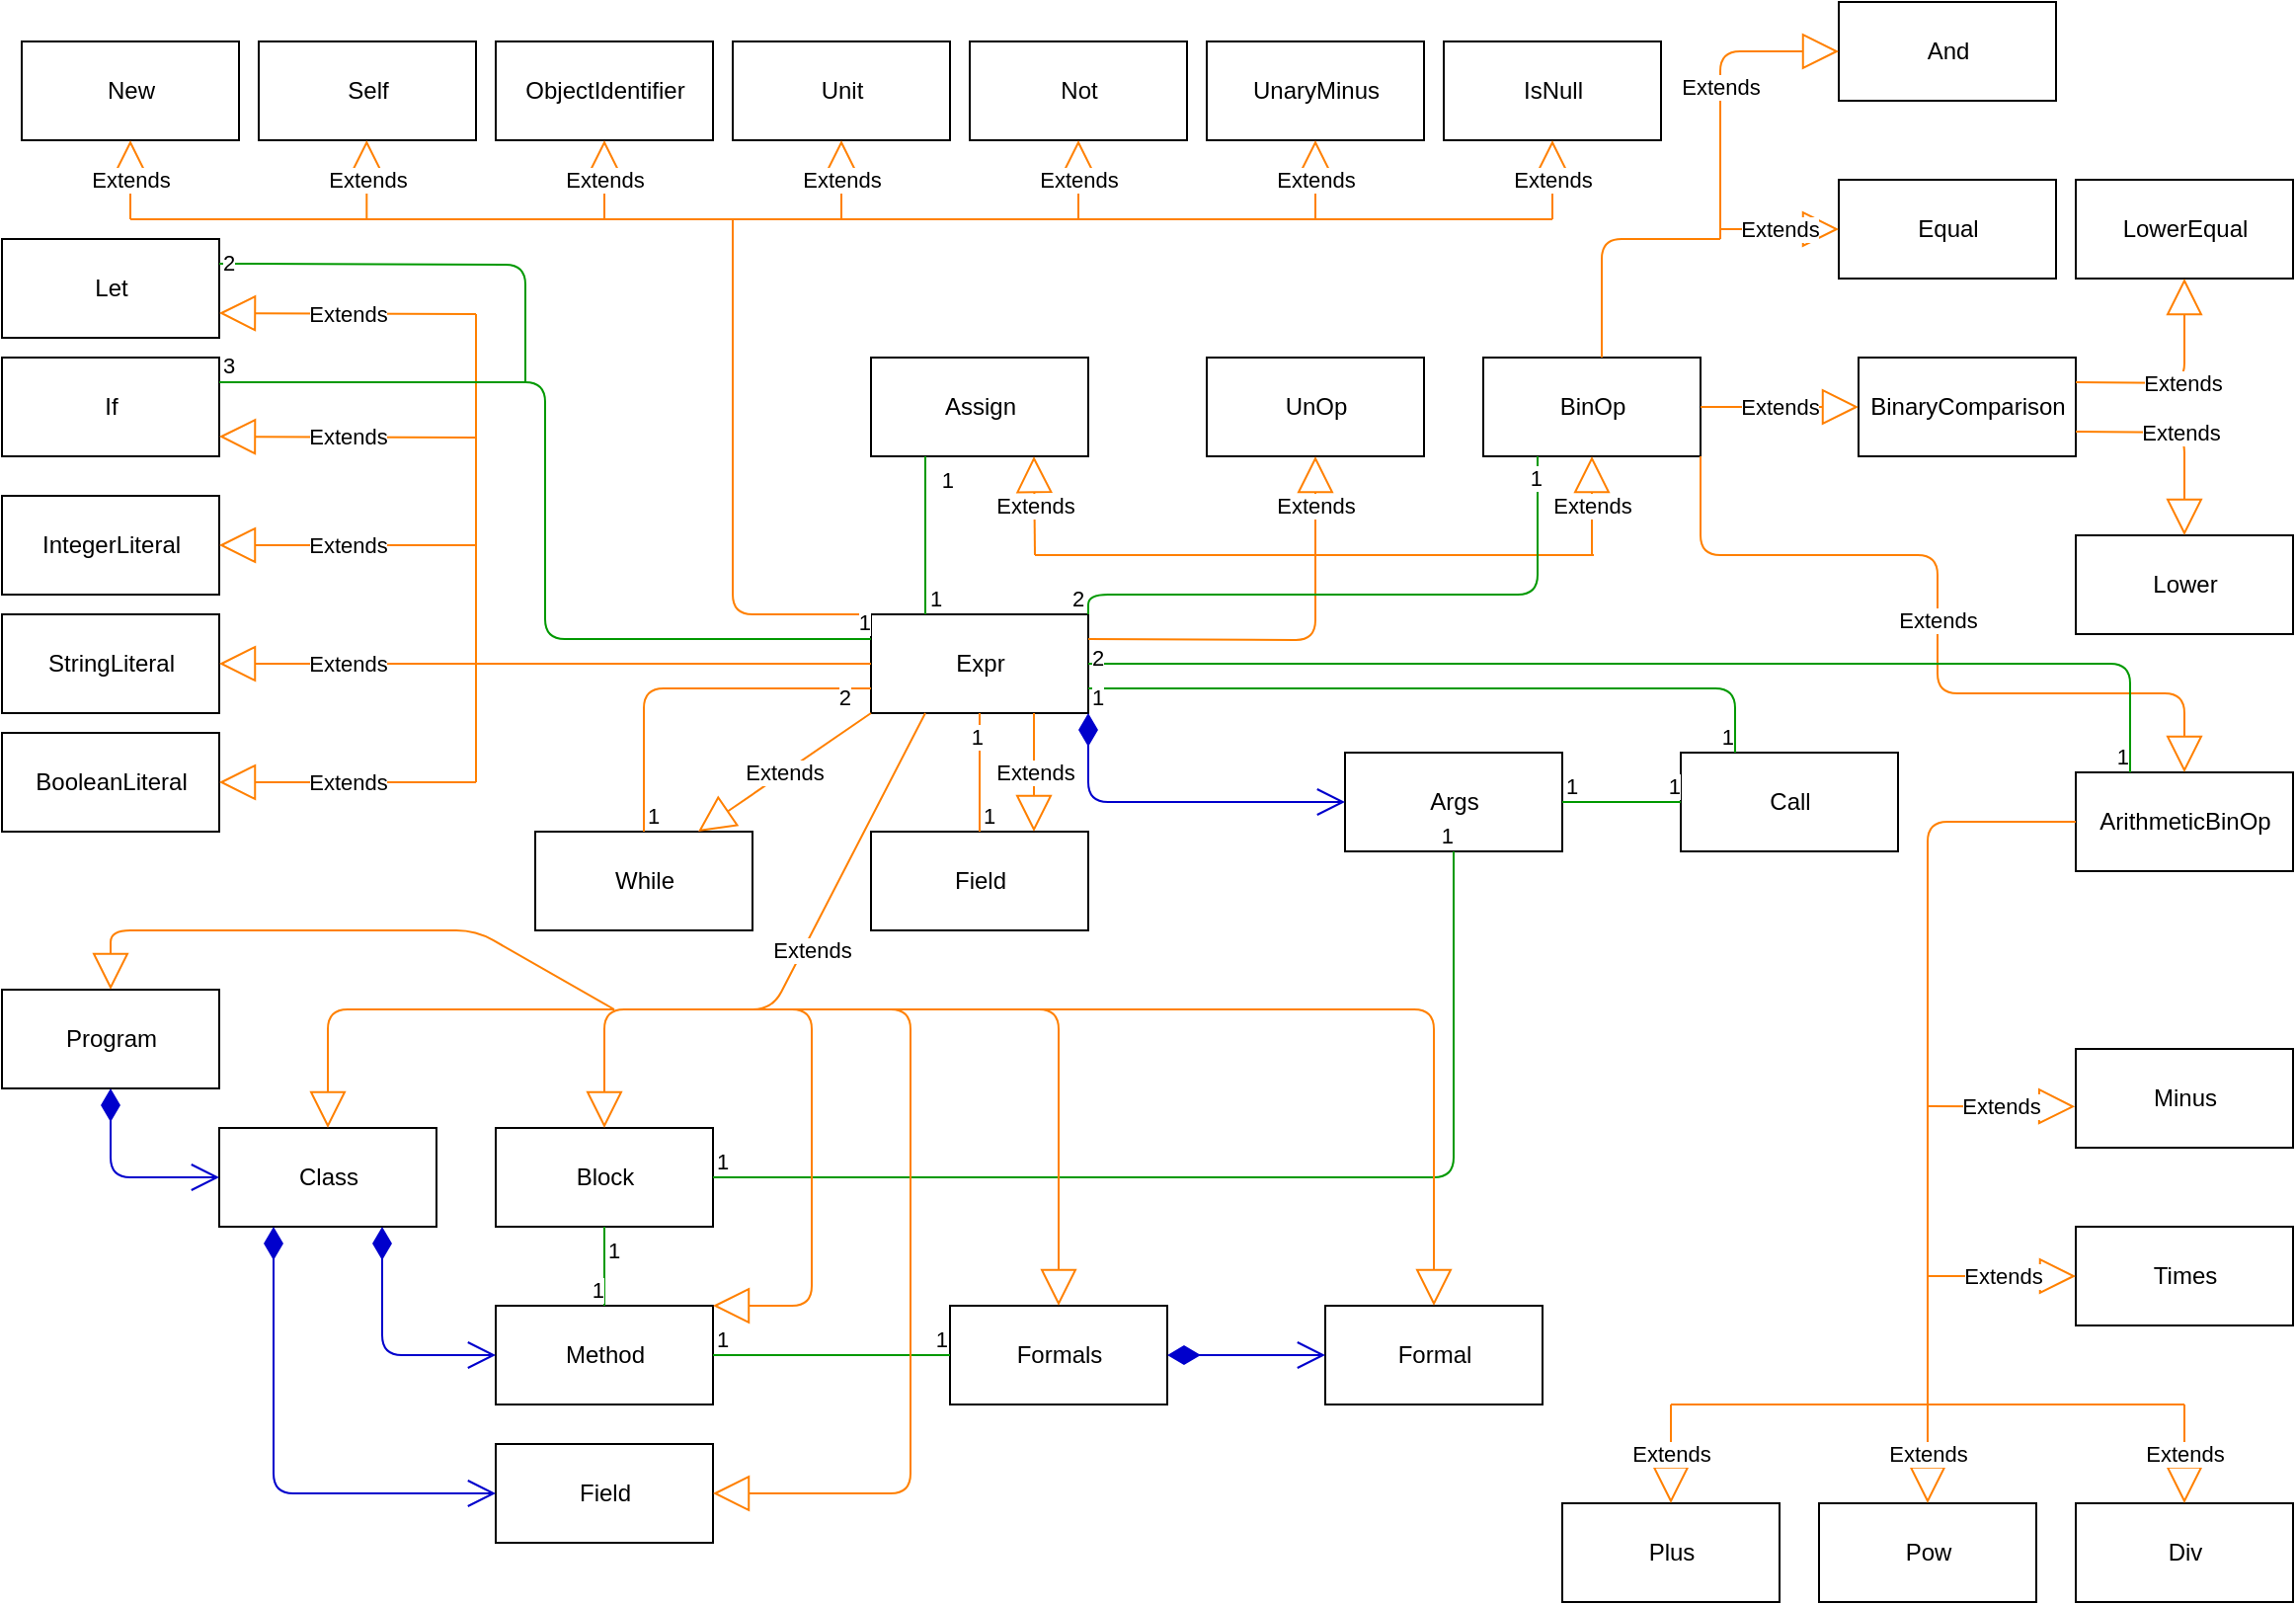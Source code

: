 <mxfile version="13.7.9" type="device"><diagram id="-UIGSTSjHvSxOkfHij40" name="Page-1"><mxGraphModel dx="1426" dy="1372" grid="1" gridSize="10" guides="1" tooltips="1" connect="1" arrows="1" fold="1" page="1" pageScale="1" pageWidth="1169" pageHeight="827" math="0" shadow="0"><root><mxCell id="0"/><mxCell id="1" parent="0"/><mxCell id="phd8Ac9PWgbkNgyUugYi-1" value="Expr" style="html=1;" vertex="1" parent="1"><mxGeometry x="440" y="320" width="110" height="50" as="geometry"/></mxCell><mxCell id="phd8Ac9PWgbkNgyUugYi-5" value="Program" style="html=1;" vertex="1" parent="1"><mxGeometry y="510" width="110" height="50" as="geometry"/></mxCell><mxCell id="phd8Ac9PWgbkNgyUugYi-6" value="Unit" style="html=1;" vertex="1" parent="1"><mxGeometry x="370" y="30" width="110" height="50" as="geometry"/></mxCell><mxCell id="phd8Ac9PWgbkNgyUugYi-8" value="Args" style="html=1;" vertex="1" parent="1"><mxGeometry x="680" y="390" width="110" height="50" as="geometry"/></mxCell><mxCell id="phd8Ac9PWgbkNgyUugYi-11" value="Block" style="html=1;" vertex="1" parent="1"><mxGeometry x="250" y="580" width="110" height="50" as="geometry"/></mxCell><mxCell id="phd8Ac9PWgbkNgyUugYi-12" value="Class" style="html=1;" vertex="1" parent="1"><mxGeometry x="110" y="580" width="110" height="50" as="geometry"/></mxCell><mxCell id="phd8Ac9PWgbkNgyUugYi-14" value="Field&lt;span style=&quot;color: rgba(0 , 0 , 0 , 0) ; font-family: monospace ; font-size: 0px&quot;&gt;%3CmxGraphModel%3E%3Croot%3E%3CmxCell%20id%3D%220%22%2F%3E%3CmxCell%20id%3D%221%22%20parent%3D%220%22%2F%3E%3CmxCell%20id%3D%222%22%20value%3D%22Extends%22%20style%3D%22endArrow%3Dblock%3BendSize%3D16%3BendFill%3D0%3Bhtml%3D1%3BentryX%3D1%3BentryY%3D0.75%3BentryDx%3D0%3BentryDy%3D0%3BexitX%3D0%3BexitY%3D0.5%3BexitDx%3D0%3BexitDy%3D0%3B%22%20edge%3D%221%22%20parent%3D%221%22%3E%3CmxGeometry%20width%3D%22160%22%20relative%3D%221%22%20as%3D%22geometry%22%3E%3CmxPoint%20x%3D%22870%22%20y%3D%22389%22%20as%3D%22sourcePoint%22%2F%3E%3CmxPoint%20x%3D%22650%22%20y%3D%22347.5%22%20as%3D%22targetPoint%22%2F%3E%3C%2FmxGeometry%3E%3C%2FmxCell%3E%3C%2Froot%3E%3C%2FmxGraphModel%3E&lt;/span&gt;" style="html=1;" vertex="1" parent="1"><mxGeometry x="250" y="740" width="110" height="50" as="geometry"/></mxCell><mxCell id="phd8Ac9PWgbkNgyUugYi-16" value="Formal" style="html=1;" vertex="1" parent="1"><mxGeometry x="670" y="670" width="110" height="50" as="geometry"/></mxCell><mxCell id="phd8Ac9PWgbkNgyUugYi-17" value="Formals" style="html=1;" vertex="1" parent="1"><mxGeometry x="480" y="670" width="110" height="50" as="geometry"/></mxCell><mxCell id="phd8Ac9PWgbkNgyUugYi-23" value="Let" style="html=1;" vertex="1" parent="1"><mxGeometry y="130" width="110" height="50" as="geometry"/></mxCell><mxCell id="phd8Ac9PWgbkNgyUugYi-25" value="IntegerLiteral" style="html=1;" vertex="1" parent="1"><mxGeometry y="260" width="110" height="50" as="geometry"/></mxCell><mxCell id="phd8Ac9PWgbkNgyUugYi-26" value="StringLiteral" style="html=1;" vertex="1" parent="1"><mxGeometry y="320" width="110" height="50" as="geometry"/></mxCell><mxCell id="phd8Ac9PWgbkNgyUugYi-27" value="BooleanLiteral" style="html=1;" vertex="1" parent="1"><mxGeometry y="380" width="110" height="50" as="geometry"/></mxCell><mxCell id="phd8Ac9PWgbkNgyUugYi-28" value="Method" style="html=1;" vertex="1" parent="1"><mxGeometry x="250" y="670" width="110" height="50" as="geometry"/></mxCell><mxCell id="phd8Ac9PWgbkNgyUugYi-29" value="New" style="html=1;" vertex="1" parent="1"><mxGeometry x="10" y="30" width="110" height="50" as="geometry"/></mxCell><mxCell id="phd8Ac9PWgbkNgyUugYi-30" value="&lt;span style=&quot;font-weight: normal&quot;&gt;Call&lt;span style=&quot;color: rgba(0 , 0 , 0 , 0) ; font-family: monospace ; font-size: 0px&quot;&gt;%3CmxGraphModel%3E%3Croot%3E%3CmxCell%20id%3D%220%22%2F%3E%3CmxCell%20id%3D%221%22%20parent%3D%220%22%2F%3E%3CmxCell%20id%3D%222%22%20value%3D%22Let%22%20style%3D%22html%3D1%3B%22%20vertex%3D%221%22%20parent%3D%221%22%3E%3CmxGeometry%20x%3D%22250%22%20y%3D%22230%22%20width%3D%22110%22%20height%3D%2250%22%20as%3D%22geometry%22%2F%3E%3C%2FmxCell%3E%3C%2Froot%3E%3C%2FmxGraphModel%3E&lt;/span&gt;&lt;/span&gt;" style="html=1;fontStyle=1" vertex="1" parent="1"><mxGeometry x="850" y="390" width="110" height="50" as="geometry"/></mxCell><mxCell id="phd8Ac9PWgbkNgyUugYi-31" value="ObjectIdentifier" style="html=1;" vertex="1" parent="1"><mxGeometry x="250" y="30" width="110" height="50" as="geometry"/></mxCell><mxCell id="phd8Ac9PWgbkNgyUugYi-32" value="Self" style="html=1;" vertex="1" parent="1"><mxGeometry x="130" y="30" width="110" height="50" as="geometry"/></mxCell><mxCell id="phd8Ac9PWgbkNgyUugYi-33" value="Assign" style="html=1;" vertex="1" parent="1"><mxGeometry x="440" y="190" width="110" height="50" as="geometry"/></mxCell><mxCell id="phd8Ac9PWgbkNgyUugYi-34" value="UnOp" style="html=1;" vertex="1" parent="1"><mxGeometry x="610" y="190" width="110" height="50" as="geometry"/></mxCell><mxCell id="phd8Ac9PWgbkNgyUugYi-35" value="Not" style="html=1;" vertex="1" parent="1"><mxGeometry x="490" y="30" width="110" height="50" as="geometry"/></mxCell><mxCell id="phd8Ac9PWgbkNgyUugYi-36" value="UnaryMinus" style="html=1;" vertex="1" parent="1"><mxGeometry x="610" y="30" width="110" height="50" as="geometry"/></mxCell><mxCell id="phd8Ac9PWgbkNgyUugYi-37" value="IsNull" style="html=1;" vertex="1" parent="1"><mxGeometry x="730" y="30" width="110" height="50" as="geometry"/></mxCell><mxCell id="phd8Ac9PWgbkNgyUugYi-38" value="BinOp" style="html=1;" vertex="1" parent="1"><mxGeometry x="750" y="190" width="110" height="50" as="geometry"/></mxCell><mxCell id="phd8Ac9PWgbkNgyUugYi-39" value="ArithmeticBinOp" style="html=1;" vertex="1" parent="1"><mxGeometry x="1050" y="400" width="110" height="50" as="geometry"/></mxCell><mxCell id="phd8Ac9PWgbkNgyUugYi-40" value="Plus" style="html=1;" vertex="1" parent="1"><mxGeometry x="790" y="770" width="110" height="50" as="geometry"/></mxCell><mxCell id="phd8Ac9PWgbkNgyUugYi-41" value="Minus" style="html=1;" vertex="1" parent="1"><mxGeometry x="1050" y="540" width="110" height="50" as="geometry"/></mxCell><mxCell id="phd8Ac9PWgbkNgyUugYi-42" value="Times" style="html=1;" vertex="1" parent="1"><mxGeometry x="1050" y="630" width="110" height="50" as="geometry"/></mxCell><mxCell id="phd8Ac9PWgbkNgyUugYi-43" value="Div" style="html=1;" vertex="1" parent="1"><mxGeometry x="1050" y="770" width="110" height="50" as="geometry"/></mxCell><mxCell id="phd8Ac9PWgbkNgyUugYi-44" value="Pow" style="html=1;" vertex="1" parent="1"><mxGeometry x="920" y="770" width="110" height="50" as="geometry"/></mxCell><mxCell id="phd8Ac9PWgbkNgyUugYi-45" value="BinaryComparison" style="html=1;" vertex="1" parent="1"><mxGeometry x="940" y="190" width="110" height="50" as="geometry"/></mxCell><mxCell id="phd8Ac9PWgbkNgyUugYi-46" value="LowerEqual" style="html=1;" vertex="1" parent="1"><mxGeometry x="1050" y="100" width="110" height="50" as="geometry"/></mxCell><mxCell id="phd8Ac9PWgbkNgyUugYi-47" value="Lower" style="html=1;" vertex="1" parent="1"><mxGeometry x="1050" y="280" width="110" height="50" as="geometry"/></mxCell><mxCell id="phd8Ac9PWgbkNgyUugYi-48" value="Equal" style="html=1;" vertex="1" parent="1"><mxGeometry x="930" y="100" width="110" height="50" as="geometry"/></mxCell><mxCell id="phd8Ac9PWgbkNgyUugYi-49" value="And" style="html=1;" vertex="1" parent="1"><mxGeometry x="930" y="10" width="110" height="50" as="geometry"/></mxCell><mxCell id="phd8Ac9PWgbkNgyUugYi-50" value="While" style="html=1;" vertex="1" parent="1"><mxGeometry x="270" y="430" width="110" height="50" as="geometry"/></mxCell><mxCell id="phd8Ac9PWgbkNgyUugYi-51" value="Extends" style="endArrow=block;endSize=16;endFill=0;html=1;entryX=1;entryY=0.5;entryDx=0;entryDy=0;strokeColor=#FF8000;" edge="1" parent="1" target="phd8Ac9PWgbkNgyUugYi-25"><mxGeometry width="160" relative="1" as="geometry"><mxPoint x="240" y="285" as="sourcePoint"/><mxPoint x="460" y="365" as="targetPoint"/></mxGeometry></mxCell><mxCell id="phd8Ac9PWgbkNgyUugYi-52" value="Extends" style="endArrow=block;endSize=16;endFill=0;html=1;entryX=1;entryY=0.5;entryDx=0;entryDy=0;strokeColor=#FF8000;" edge="1" parent="1" target="phd8Ac9PWgbkNgyUugYi-26"><mxGeometry width="160" relative="1" as="geometry"><mxPoint x="240" y="345" as="sourcePoint"/><mxPoint x="120" y="344.58" as="targetPoint"/></mxGeometry></mxCell><mxCell id="phd8Ac9PWgbkNgyUugYi-53" value="Extends" style="endArrow=block;endSize=16;endFill=0;html=1;entryX=1;entryY=0.5;entryDx=0;entryDy=0;strokeColor=#FF8000;" edge="1" parent="1" target="phd8Ac9PWgbkNgyUugYi-27"><mxGeometry width="160" relative="1" as="geometry"><mxPoint x="240" y="405" as="sourcePoint"/><mxPoint x="120" y="414" as="targetPoint"/></mxGeometry></mxCell><mxCell id="phd8Ac9PWgbkNgyUugYi-54" value="" style="endArrow=none;html=1;strokeColor=#FF8000;" edge="1" parent="1"><mxGeometry width="50" height="50" relative="1" as="geometry"><mxPoint x="240" y="405" as="sourcePoint"/><mxPoint x="240" y="285" as="targetPoint"/></mxGeometry></mxCell><mxCell id="phd8Ac9PWgbkNgyUugYi-55" value="" style="endArrow=open;html=1;endSize=12;startArrow=diamondThin;startSize=14;startFill=1;edgeStyle=orthogonalEdgeStyle;align=left;verticalAlign=bottom;exitX=0.5;exitY=1;exitDx=0;exitDy=0;entryX=0;entryY=0.5;entryDx=0;entryDy=0;strokeColor=#0000CC;" edge="1" parent="1" source="phd8Ac9PWgbkNgyUugYi-5" target="phd8Ac9PWgbkNgyUugYi-12"><mxGeometry x="-0.5" y="30" relative="1" as="geometry"><mxPoint x="130" y="700" as="sourcePoint"/><mxPoint x="290" y="700" as="targetPoint"/><Array as="points"><mxPoint x="55" y="605"/></Array><mxPoint as="offset"/></mxGeometry></mxCell><mxCell id="phd8Ac9PWgbkNgyUugYi-58" value="" style="endArrow=open;html=1;endSize=12;startArrow=diamondThin;startSize=14;startFill=1;edgeStyle=orthogonalEdgeStyle;align=left;verticalAlign=bottom;exitX=0.75;exitY=1;exitDx=0;exitDy=0;entryX=0;entryY=0.5;entryDx=0;entryDy=0;strokeColor=#0000CC;" edge="1" parent="1" source="phd8Ac9PWgbkNgyUugYi-12" target="phd8Ac9PWgbkNgyUugYi-28"><mxGeometry x="-0.625" y="30" relative="1" as="geometry"><mxPoint x="10" y="730" as="sourcePoint"/><mxPoint x="170" y="730" as="targetPoint"/><mxPoint as="offset"/></mxGeometry></mxCell><mxCell id="phd8Ac9PWgbkNgyUugYi-59" value="" style="endArrow=open;html=1;endSize=12;startArrow=diamondThin;startSize=14;startFill=1;edgeStyle=orthogonalEdgeStyle;align=left;verticalAlign=bottom;exitX=0.25;exitY=1;exitDx=0;exitDy=0;entryX=0;entryY=0.5;entryDx=0;entryDy=0;strokeColor=#0000CC;" edge="1" parent="1" source="phd8Ac9PWgbkNgyUugYi-12" target="phd8Ac9PWgbkNgyUugYi-14"><mxGeometry x="-0.625" y="30" relative="1" as="geometry"><mxPoint x="202.5" y="640" as="sourcePoint"/><mxPoint x="260" y="705" as="targetPoint"/><mxPoint as="offset"/></mxGeometry></mxCell><mxCell id="phd8Ac9PWgbkNgyUugYi-60" value="" style="endArrow=open;html=1;endSize=12;startArrow=diamondThin;startSize=14;startFill=1;edgeStyle=orthogonalEdgeStyle;align=left;verticalAlign=bottom;exitX=1;exitY=0.5;exitDx=0;exitDy=0;strokeColor=#0000CC;" edge="1" parent="1" source="phd8Ac9PWgbkNgyUugYi-17" target="phd8Ac9PWgbkNgyUugYi-16"><mxGeometry x="-0.625" y="30" relative="1" as="geometry"><mxPoint x="202.5" y="640" as="sourcePoint"/><mxPoint x="260" y="705" as="targetPoint"/><mxPoint as="offset"/></mxGeometry></mxCell><mxCell id="phd8Ac9PWgbkNgyUugYi-61" value="" style="endArrow=none;html=1;edgeStyle=orthogonalEdgeStyle;exitX=1;exitY=0.5;exitDx=0;exitDy=0;strokeColor=#009900;" edge="1" parent="1" source="phd8Ac9PWgbkNgyUugYi-28"><mxGeometry relative="1" as="geometry"><mxPoint x="500" y="380" as="sourcePoint"/><mxPoint x="480" y="695" as="targetPoint"/></mxGeometry></mxCell><mxCell id="phd8Ac9PWgbkNgyUugYi-62" value="1" style="edgeLabel;resizable=0;html=1;align=left;verticalAlign=bottom;" connectable="0" vertex="1" parent="phd8Ac9PWgbkNgyUugYi-61"><mxGeometry x="-1" relative="1" as="geometry"/></mxCell><mxCell id="phd8Ac9PWgbkNgyUugYi-63" value="1" style="edgeLabel;resizable=0;html=1;align=right;verticalAlign=bottom;" connectable="0" vertex="1" parent="phd8Ac9PWgbkNgyUugYi-61"><mxGeometry x="1" relative="1" as="geometry"/></mxCell><mxCell id="phd8Ac9PWgbkNgyUugYi-64" value="" style="endArrow=none;html=1;edgeStyle=orthogonalEdgeStyle;exitX=0.5;exitY=1;exitDx=0;exitDy=0;entryX=0.5;entryY=0;entryDx=0;entryDy=0;strokeColor=#009900;" edge="1" parent="1" source="phd8Ac9PWgbkNgyUugYi-11" target="phd8Ac9PWgbkNgyUugYi-28"><mxGeometry relative="1" as="geometry"><mxPoint x="370" y="705" as="sourcePoint"/><mxPoint x="490" y="705" as="targetPoint"/></mxGeometry></mxCell><mxCell id="phd8Ac9PWgbkNgyUugYi-65" value="1" style="edgeLabel;resizable=0;html=1;align=left;verticalAlign=bottom;" connectable="0" vertex="1" parent="phd8Ac9PWgbkNgyUugYi-64"><mxGeometry x="-1" relative="1" as="geometry"><mxPoint y="20" as="offset"/></mxGeometry></mxCell><mxCell id="phd8Ac9PWgbkNgyUugYi-66" value="1" style="edgeLabel;resizable=0;html=1;align=right;verticalAlign=bottom;" connectable="0" vertex="1" parent="phd8Ac9PWgbkNgyUugYi-64"><mxGeometry x="1" relative="1" as="geometry"/></mxCell><mxCell id="phd8Ac9PWgbkNgyUugYi-68" value="" style="endArrow=open;html=1;endSize=12;startArrow=diamondThin;startSize=14;startFill=1;edgeStyle=orthogonalEdgeStyle;align=left;verticalAlign=bottom;exitX=1;exitY=1;exitDx=0;exitDy=0;entryX=0;entryY=0.5;entryDx=0;entryDy=0;strokeColor=#0000CC;" edge="1" parent="1" source="phd8Ac9PWgbkNgyUugYi-1" target="phd8Ac9PWgbkNgyUugYi-8"><mxGeometry x="-0.625" y="30" relative="1" as="geometry"><mxPoint x="202.5" y="640" as="sourcePoint"/><mxPoint x="260" y="705" as="targetPoint"/><mxPoint as="offset"/></mxGeometry></mxCell><mxCell id="phd8Ac9PWgbkNgyUugYi-71" value="Field" style="html=1;" vertex="1" parent="1"><mxGeometry x="440" y="430" width="110" height="50" as="geometry"/></mxCell><mxCell id="phd8Ac9PWgbkNgyUugYi-73" value="If" style="html=1;" vertex="1" parent="1"><mxGeometry y="190" width="110" height="50" as="geometry"/></mxCell><mxCell id="phd8Ac9PWgbkNgyUugYi-77" value="" style="endArrow=none;html=1;edgeStyle=orthogonalEdgeStyle;exitX=1;exitY=0.5;exitDx=0;exitDy=0;strokeColor=#009900;" edge="1" parent="1" source="phd8Ac9PWgbkNgyUugYi-8" target="phd8Ac9PWgbkNgyUugYi-30"><mxGeometry relative="1" as="geometry"><mxPoint x="370" y="705" as="sourcePoint"/><mxPoint x="490" y="705" as="targetPoint"/></mxGeometry></mxCell><mxCell id="phd8Ac9PWgbkNgyUugYi-78" value="1" style="edgeLabel;resizable=0;html=1;align=left;verticalAlign=bottom;" connectable="0" vertex="1" parent="phd8Ac9PWgbkNgyUugYi-77"><mxGeometry x="-1" relative="1" as="geometry"/></mxCell><mxCell id="phd8Ac9PWgbkNgyUugYi-79" value="1" style="edgeLabel;resizable=0;html=1;align=right;verticalAlign=bottom;" connectable="0" vertex="1" parent="phd8Ac9PWgbkNgyUugYi-77"><mxGeometry x="1" relative="1" as="geometry"/></mxCell><mxCell id="phd8Ac9PWgbkNgyUugYi-80" value="" style="endArrow=none;html=1;edgeStyle=orthogonalEdgeStyle;exitX=1;exitY=0.75;exitDx=0;exitDy=0;entryX=0.25;entryY=0;entryDx=0;entryDy=0;strokeColor=#009900;" edge="1" parent="1" source="phd8Ac9PWgbkNgyUugYi-1" target="phd8Ac9PWgbkNgyUugYi-30"><mxGeometry relative="1" as="geometry"><mxPoint x="800" y="425" as="sourcePoint"/><mxPoint x="870" y="425" as="targetPoint"/></mxGeometry></mxCell><mxCell id="phd8Ac9PWgbkNgyUugYi-81" value="1" style="edgeLabel;resizable=0;html=1;align=left;verticalAlign=bottom;" connectable="0" vertex="1" parent="phd8Ac9PWgbkNgyUugYi-80"><mxGeometry x="-1" relative="1" as="geometry"><mxPoint y="12.5" as="offset"/></mxGeometry></mxCell><mxCell id="phd8Ac9PWgbkNgyUugYi-82" value="1" style="edgeLabel;resizable=0;html=1;align=right;verticalAlign=bottom;" connectable="0" vertex="1" parent="phd8Ac9PWgbkNgyUugYi-80"><mxGeometry x="1" relative="1" as="geometry"/></mxCell><mxCell id="phd8Ac9PWgbkNgyUugYi-83" value="" style="endArrow=none;html=1;edgeStyle=orthogonalEdgeStyle;exitX=0.25;exitY=0;exitDx=0;exitDy=0;entryX=0.25;entryY=1;entryDx=0;entryDy=0;strokeColor=#009900;" edge="1" parent="1" source="phd8Ac9PWgbkNgyUugYi-1" target="phd8Ac9PWgbkNgyUugYi-33"><mxGeometry relative="1" as="geometry"><mxPoint x="660" y="357.5" as="sourcePoint"/><mxPoint x="897.5" y="400" as="targetPoint"/></mxGeometry></mxCell><mxCell id="phd8Ac9PWgbkNgyUugYi-84" value="1" style="edgeLabel;resizable=0;html=1;align=left;verticalAlign=bottom;" connectable="0" vertex="1" parent="phd8Ac9PWgbkNgyUugYi-83"><mxGeometry x="-1" relative="1" as="geometry"/></mxCell><mxCell id="phd8Ac9PWgbkNgyUugYi-85" value="1" style="edgeLabel;resizable=0;html=1;align=right;verticalAlign=bottom;" connectable="0" vertex="1" parent="phd8Ac9PWgbkNgyUugYi-83"><mxGeometry x="1" relative="1" as="geometry"><mxPoint x="15" y="20.34" as="offset"/></mxGeometry></mxCell><mxCell id="phd8Ac9PWgbkNgyUugYi-86" value="Extends" style="endArrow=block;endSize=16;endFill=0;html=1;entryX=0.5;entryY=1;entryDx=0;entryDy=0;strokeColor=#FF8000;" edge="1" parent="1" target="phd8Ac9PWgbkNgyUugYi-29"><mxGeometry width="160" relative="1" as="geometry"><mxPoint x="65" y="120" as="sourcePoint"/><mxPoint x="120" y="295" as="targetPoint"/></mxGeometry></mxCell><mxCell id="phd8Ac9PWgbkNgyUugYi-87" value="Extends" style="endArrow=block;endSize=16;endFill=0;html=1;entryX=0.5;entryY=1;entryDx=0;entryDy=0;strokeColor=#FF8000;" edge="1" parent="1"><mxGeometry width="160" relative="1" as="geometry"><mxPoint x="184.66" y="120" as="sourcePoint"/><mxPoint x="184.66" y="80" as="targetPoint"/></mxGeometry></mxCell><mxCell id="phd8Ac9PWgbkNgyUugYi-88" value="Extends" style="endArrow=block;endSize=16;endFill=0;html=1;entryX=0.5;entryY=1;entryDx=0;entryDy=0;strokeColor=#FF8000;" edge="1" parent="1" target="phd8Ac9PWgbkNgyUugYi-31"><mxGeometry width="160" relative="1" as="geometry"><mxPoint x="305" y="120" as="sourcePoint"/><mxPoint x="300" y="85" as="targetPoint"/></mxGeometry></mxCell><mxCell id="phd8Ac9PWgbkNgyUugYi-89" value="Extends" style="endArrow=block;endSize=16;endFill=0;html=1;entryX=0.5;entryY=1;entryDx=0;entryDy=0;strokeColor=#FF8000;" edge="1" parent="1" target="phd8Ac9PWgbkNgyUugYi-6"><mxGeometry width="160" relative="1" as="geometry"><mxPoint x="425" y="120" as="sourcePoint"/><mxPoint x="420" y="90" as="targetPoint"/></mxGeometry></mxCell><mxCell id="phd8Ac9PWgbkNgyUugYi-90" value="Extends" style="endArrow=block;endSize=16;endFill=0;html=1;entryX=0.5;entryY=1;entryDx=0;entryDy=0;strokeColor=#FF8000;" edge="1" parent="1" target="phd8Ac9PWgbkNgyUugYi-35"><mxGeometry width="160" relative="1" as="geometry"><mxPoint x="545" y="120" as="sourcePoint"/><mxPoint x="105" y="120" as="targetPoint"/></mxGeometry></mxCell><mxCell id="phd8Ac9PWgbkNgyUugYi-91" value="Extends" style="endArrow=block;endSize=16;endFill=0;html=1;entryX=0.5;entryY=1;entryDx=0;entryDy=0;strokeColor=#FF8000;" edge="1" parent="1" target="phd8Ac9PWgbkNgyUugYi-36"><mxGeometry width="160" relative="1" as="geometry"><mxPoint x="665" y="120" as="sourcePoint"/><mxPoint x="115" y="130" as="targetPoint"/></mxGeometry></mxCell><mxCell id="phd8Ac9PWgbkNgyUugYi-92" value="Extends" style="endArrow=block;endSize=16;endFill=0;html=1;entryX=0.5;entryY=1;entryDx=0;entryDy=0;strokeColor=#FF8000;" edge="1" parent="1" target="phd8Ac9PWgbkNgyUugYi-37"><mxGeometry width="160" relative="1" as="geometry"><mxPoint x="785" y="120" as="sourcePoint"/><mxPoint x="125" y="140" as="targetPoint"/></mxGeometry></mxCell><mxCell id="phd8Ac9PWgbkNgyUugYi-93" value="" style="endArrow=none;html=1;strokeColor=#FF8000;" edge="1" parent="1"><mxGeometry width="50" height="50" relative="1" as="geometry"><mxPoint x="785" y="120" as="sourcePoint"/><mxPoint x="65" y="120" as="targetPoint"/></mxGeometry></mxCell><mxCell id="phd8Ac9PWgbkNgyUugYi-94" value="" style="endArrow=none;html=1;exitX=0;exitY=0;exitDx=0;exitDy=0;endFill=0;startArrow=none;startFill=0;strokeColor=#FF8000;" edge="1" parent="1" source="phd8Ac9PWgbkNgyUugYi-1"><mxGeometry width="50" height="50" relative="1" as="geometry"><mxPoint x="400" y="350" as="sourcePoint"/><mxPoint x="370" y="120" as="targetPoint"/><Array as="points"><mxPoint x="370" y="320"/></Array></mxGeometry></mxCell><mxCell id="phd8Ac9PWgbkNgyUugYi-95" value="" style="endArrow=none;html=1;entryX=0;entryY=0.5;entryDx=0;entryDy=0;strokeColor=#FF8000;" edge="1" parent="1" target="phd8Ac9PWgbkNgyUugYi-1"><mxGeometry width="50" height="50" relative="1" as="geometry"><mxPoint x="240" y="345" as="sourcePoint"/><mxPoint x="450" y="300" as="targetPoint"/></mxGeometry></mxCell><mxCell id="phd8Ac9PWgbkNgyUugYi-96" value="Extends" style="endArrow=block;endSize=16;endFill=0;html=1;entryX=1;entryY=0.75;entryDx=0;entryDy=0;strokeColor=#FF8000;" edge="1" parent="1" target="phd8Ac9PWgbkNgyUugYi-23"><mxGeometry width="160" relative="1" as="geometry"><mxPoint x="240" y="168" as="sourcePoint"/><mxPoint x="120" y="295" as="targetPoint"/></mxGeometry></mxCell><mxCell id="phd8Ac9PWgbkNgyUugYi-97" value="Extends" style="endArrow=block;endSize=16;endFill=0;html=1;entryX=1;entryY=0.75;entryDx=0;entryDy=0;strokeColor=#FF8000;" edge="1" parent="1"><mxGeometry width="160" relative="1" as="geometry"><mxPoint x="240" y="230.5" as="sourcePoint"/><mxPoint x="110" y="230" as="targetPoint"/></mxGeometry></mxCell><mxCell id="phd8Ac9PWgbkNgyUugYi-98" value="" style="endArrow=none;html=1;strokeColor=#FF8000;" edge="1" parent="1"><mxGeometry width="50" height="50" relative="1" as="geometry"><mxPoint x="240" y="289" as="sourcePoint"/><mxPoint x="240" y="168" as="targetPoint"/></mxGeometry></mxCell><mxCell id="phd8Ac9PWgbkNgyUugYi-99" value="Extends" style="endArrow=block;endSize=16;endFill=0;html=1;entryX=0.75;entryY=1;entryDx=0;entryDy=0;strokeColor=#FF8000;" edge="1" parent="1" target="phd8Ac9PWgbkNgyUugYi-33"><mxGeometry width="160" relative="1" as="geometry"><mxPoint x="523" y="290" as="sourcePoint"/><mxPoint x="120" y="177.5" as="targetPoint"/></mxGeometry></mxCell><mxCell id="phd8Ac9PWgbkNgyUugYi-100" value="Extends" style="endArrow=block;endSize=16;endFill=0;html=1;entryX=0.5;entryY=1;entryDx=0;entryDy=0;strokeColor=#FF8000;" edge="1" parent="1" target="phd8Ac9PWgbkNgyUugYi-34"><mxGeometry width="160" relative="1" as="geometry"><mxPoint x="665" y="290" as="sourcePoint"/><mxPoint x="532.5" y="250" as="targetPoint"/></mxGeometry></mxCell><mxCell id="phd8Ac9PWgbkNgyUugYi-101" value="Extends" style="endArrow=block;endSize=16;endFill=0;html=1;entryX=0.5;entryY=1;entryDx=0;entryDy=0;strokeColor=#FF8000;" edge="1" parent="1" target="phd8Ac9PWgbkNgyUugYi-38"><mxGeometry width="160" relative="1" as="geometry"><mxPoint x="805" y="290" as="sourcePoint"/><mxPoint x="675" y="250" as="targetPoint"/></mxGeometry></mxCell><mxCell id="phd8Ac9PWgbkNgyUugYi-102" value="" style="endArrow=none;html=1;strokeColor=#FF8000;" edge="1" parent="1"><mxGeometry width="50" height="50" relative="1" as="geometry"><mxPoint x="523" y="290" as="sourcePoint"/><mxPoint x="806" y="290" as="targetPoint"/></mxGeometry></mxCell><mxCell id="phd8Ac9PWgbkNgyUugYi-103" value="" style="endArrow=none;html=1;exitX=1;exitY=0.25;exitDx=0;exitDy=0;strokeColor=#FF8000;" edge="1" parent="1" source="phd8Ac9PWgbkNgyUugYi-1"><mxGeometry width="50" height="50" relative="1" as="geometry"><mxPoint x="690" y="450" as="sourcePoint"/><mxPoint x="665" y="290" as="targetPoint"/><Array as="points"><mxPoint x="665" y="333"/></Array></mxGeometry></mxCell><mxCell id="phd8Ac9PWgbkNgyUugYi-111" value="Extends" style="endArrow=block;endSize=16;endFill=0;html=1;entryX=0.5;entryY=1;entryDx=0;entryDy=0;exitX=1;exitY=0.25;exitDx=0;exitDy=0;strokeColor=#FF8000;" edge="1" parent="1" source="phd8Ac9PWgbkNgyUugYi-45" target="phd8Ac9PWgbkNgyUugYi-46"><mxGeometry width="160" relative="1" as="geometry"><mxPoint x="815" y="300" as="sourcePoint"/><mxPoint x="815" y="250" as="targetPoint"/><Array as="points"><mxPoint x="1105" y="203"/></Array></mxGeometry></mxCell><mxCell id="phd8Ac9PWgbkNgyUugYi-112" value="Extends" style="endArrow=block;endSize=16;endFill=0;html=1;exitX=1;exitY=0.75;exitDx=0;exitDy=0;strokeColor=#FF8000;" edge="1" parent="1" source="phd8Ac9PWgbkNgyUugYi-45" target="phd8Ac9PWgbkNgyUugYi-47"><mxGeometry width="160" relative="1" as="geometry"><mxPoint x="1030" y="212.5" as="sourcePoint"/><mxPoint x="1115" y="160" as="targetPoint"/><Array as="points"><mxPoint x="1105" y="228"/></Array></mxGeometry></mxCell><mxCell id="phd8Ac9PWgbkNgyUugYi-113" value="Extends" style="endArrow=block;endSize=16;endFill=0;html=1;entryX=0;entryY=0.5;entryDx=0;entryDy=0;strokeColor=#FF8000;" edge="1" parent="1" target="phd8Ac9PWgbkNgyUugYi-49"><mxGeometry width="160" relative="1" as="geometry"><mxPoint x="870" y="130" as="sourcePoint"/><mxPoint x="1115" y="160" as="targetPoint"/><Array as="points"><mxPoint x="870" y="35"/></Array></mxGeometry></mxCell><mxCell id="phd8Ac9PWgbkNgyUugYi-114" value="Extends" style="endArrow=block;endSize=16;endFill=0;html=1;entryX=0;entryY=0.5;entryDx=0;entryDy=0;strokeColor=#FF8000;" edge="1" parent="1" target="phd8Ac9PWgbkNgyUugYi-48"><mxGeometry width="160" relative="1" as="geometry"><mxPoint x="870" y="125" as="sourcePoint"/><mxPoint x="940" y="45" as="targetPoint"/><Array as="points"/></mxGeometry></mxCell><mxCell id="phd8Ac9PWgbkNgyUugYi-115" value="" style="endArrow=none;html=1;strokeColor=#FF8000;" edge="1" parent="1"><mxGeometry width="50" height="50" relative="1" as="geometry"><mxPoint x="810" y="190" as="sourcePoint"/><mxPoint x="870" y="130" as="targetPoint"/><Array as="points"><mxPoint x="810" y="130"/></Array></mxGeometry></mxCell><mxCell id="phd8Ac9PWgbkNgyUugYi-116" value="Extends" style="endArrow=block;endSize=16;endFill=0;html=1;entryX=0;entryY=0.5;entryDx=0;entryDy=0;exitX=1;exitY=0.5;exitDx=0;exitDy=0;strokeColor=#FF8000;" edge="1" parent="1" source="phd8Ac9PWgbkNgyUugYi-38" target="phd8Ac9PWgbkNgyUugYi-45"><mxGeometry width="160" relative="1" as="geometry"><mxPoint x="880" y="135" as="sourcePoint"/><mxPoint x="940" y="135" as="targetPoint"/><Array as="points"/></mxGeometry></mxCell><mxCell id="phd8Ac9PWgbkNgyUugYi-117" value="Extends" style="endArrow=block;endSize=16;endFill=0;html=1;entryX=0.5;entryY=0;entryDx=0;entryDy=0;exitX=1;exitY=1;exitDx=0;exitDy=0;strokeColor=#FF8000;" edge="1" parent="1" source="phd8Ac9PWgbkNgyUugYi-38" target="phd8Ac9PWgbkNgyUugYi-39"><mxGeometry width="160" relative="1" as="geometry"><mxPoint x="870" y="225" as="sourcePoint"/><mxPoint x="950" y="225" as="targetPoint"/><Array as="points"><mxPoint x="860" y="290"/><mxPoint x="980" y="290"/><mxPoint x="980" y="360"/><mxPoint x="1105" y="360"/></Array></mxGeometry></mxCell><mxCell id="phd8Ac9PWgbkNgyUugYi-118" value="Extends" style="endArrow=block;endSize=16;endFill=0;html=1;entryX=-0.004;entryY=0.583;entryDx=0;entryDy=0;entryPerimeter=0;strokeColor=#FF8000;" edge="1" parent="1" target="phd8Ac9PWgbkNgyUugYi-41"><mxGeometry width="160" relative="1" as="geometry"><mxPoint x="975" y="569" as="sourcePoint"/><mxPoint x="950" y="225" as="targetPoint"/><Array as="points"/></mxGeometry></mxCell><mxCell id="phd8Ac9PWgbkNgyUugYi-119" value="Extends" style="endArrow=block;endSize=16;endFill=0;html=1;entryX=0.5;entryY=0;entryDx=0;entryDy=0;strokeColor=#FF8000;" edge="1" parent="1" target="phd8Ac9PWgbkNgyUugYi-40"><mxGeometry width="160" relative="1" as="geometry"><mxPoint x="845" y="720" as="sourcePoint"/><mxPoint x="1142.5" y="590" as="targetPoint"/><Array as="points"/></mxGeometry></mxCell><mxCell id="phd8Ac9PWgbkNgyUugYi-121" value="Extends" style="endArrow=block;endSize=16;endFill=0;html=1;entryX=0.5;entryY=0;entryDx=0;entryDy=0;strokeColor=#FF8000;" edge="1" parent="1" target="phd8Ac9PWgbkNgyUugYi-44"><mxGeometry width="160" relative="1" as="geometry"><mxPoint x="975" y="720" as="sourcePoint"/><mxPoint x="855" y="780" as="targetPoint"/><Array as="points"/></mxGeometry></mxCell><mxCell id="phd8Ac9PWgbkNgyUugYi-122" value="Extends" style="endArrow=block;endSize=16;endFill=0;html=1;entryX=0.5;entryY=0;entryDx=0;entryDy=0;strokeColor=#FF8000;" edge="1" parent="1" target="phd8Ac9PWgbkNgyUugYi-43"><mxGeometry width="160" relative="1" as="geometry"><mxPoint x="1105" y="720" as="sourcePoint"/><mxPoint x="985" y="780" as="targetPoint"/><Array as="points"/></mxGeometry></mxCell><mxCell id="phd8Ac9PWgbkNgyUugYi-124" value="" style="endArrow=none;html=1;strokeColor=#FF8000;" edge="1" parent="1"><mxGeometry width="50" height="50" relative="1" as="geometry"><mxPoint x="845" y="720" as="sourcePoint"/><mxPoint x="1105" y="720" as="targetPoint"/></mxGeometry></mxCell><mxCell id="phd8Ac9PWgbkNgyUugYi-125" value="Extends" style="endArrow=block;endSize=16;endFill=0;html=1;entryX=0;entryY=0.5;entryDx=0;entryDy=0;strokeColor=#FF8000;" edge="1" parent="1" target="phd8Ac9PWgbkNgyUugYi-42"><mxGeometry width="160" relative="1" as="geometry"><mxPoint x="975" y="655" as="sourcePoint"/><mxPoint x="985" y="780" as="targetPoint"/><Array as="points"/></mxGeometry></mxCell><mxCell id="phd8Ac9PWgbkNgyUugYi-126" value="" style="endArrow=none;html=1;entryX=0;entryY=0.5;entryDx=0;entryDy=0;strokeColor=#FF8000;" edge="1" parent="1" target="phd8Ac9PWgbkNgyUugYi-39"><mxGeometry width="50" height="50" relative="1" as="geometry"><mxPoint x="975" y="720" as="sourcePoint"/><mxPoint x="910" y="500" as="targetPoint"/><Array as="points"><mxPoint x="975" y="650"/><mxPoint x="975" y="425"/></Array></mxGeometry></mxCell><mxCell id="phd8Ac9PWgbkNgyUugYi-127" value="" style="endArrow=none;html=1;edgeStyle=orthogonalEdgeStyle;exitX=0.5;exitY=0;exitDx=0;exitDy=0;entryX=0;entryY=0.75;entryDx=0;entryDy=0;strokeColor=#FF8000;" edge="1" parent="1" source="phd8Ac9PWgbkNgyUugYi-50" target="phd8Ac9PWgbkNgyUugYi-1"><mxGeometry relative="1" as="geometry"><mxPoint x="477.5" y="330" as="sourcePoint"/><mxPoint x="477.5" y="250" as="targetPoint"/></mxGeometry></mxCell><mxCell id="phd8Ac9PWgbkNgyUugYi-128" value="1" style="edgeLabel;resizable=0;html=1;align=left;verticalAlign=bottom;" connectable="0" vertex="1" parent="phd8Ac9PWgbkNgyUugYi-127"><mxGeometry x="-1" relative="1" as="geometry"/></mxCell><mxCell id="phd8Ac9PWgbkNgyUugYi-129" value="2" style="edgeLabel;resizable=0;html=1;align=right;verticalAlign=bottom;" connectable="0" vertex="1" parent="phd8Ac9PWgbkNgyUugYi-127"><mxGeometry x="1" relative="1" as="geometry"><mxPoint x="-9.91" y="12.5" as="offset"/></mxGeometry></mxCell><mxCell id="phd8Ac9PWgbkNgyUugYi-130" value="Extends" style="endArrow=block;endSize=16;endFill=0;html=1;entryX=0.75;entryY=0;entryDx=0;entryDy=0;exitX=0;exitY=1;exitDx=0;exitDy=0;strokeColor=#FF8000;" edge="1" parent="1" source="phd8Ac9PWgbkNgyUugYi-1" target="phd8Ac9PWgbkNgyUugYi-50"><mxGeometry width="160" relative="1" as="geometry"><mxPoint x="533" y="300" as="sourcePoint"/><mxPoint x="532.5" y="250" as="targetPoint"/></mxGeometry></mxCell><mxCell id="phd8Ac9PWgbkNgyUugYi-131" value="" style="endArrow=none;html=1;edgeStyle=orthogonalEdgeStyle;exitX=0.5;exitY=0;exitDx=0;exitDy=0;entryX=0.5;entryY=1;entryDx=0;entryDy=0;strokeColor=#FF8000;" edge="1" parent="1" source="phd8Ac9PWgbkNgyUugYi-71" target="phd8Ac9PWgbkNgyUugYi-1"><mxGeometry relative="1" as="geometry"><mxPoint x="335" y="440" as="sourcePoint"/><mxPoint x="450" y="367.5" as="targetPoint"/></mxGeometry></mxCell><mxCell id="phd8Ac9PWgbkNgyUugYi-132" value="1" style="edgeLabel;resizable=0;html=1;align=left;verticalAlign=bottom;" connectable="0" vertex="1" parent="phd8Ac9PWgbkNgyUugYi-131"><mxGeometry x="-1" relative="1" as="geometry"/></mxCell><mxCell id="phd8Ac9PWgbkNgyUugYi-133" value="1" style="edgeLabel;resizable=0;html=1;align=right;verticalAlign=bottom;" connectable="0" vertex="1" parent="phd8Ac9PWgbkNgyUugYi-131"><mxGeometry x="1" relative="1" as="geometry"><mxPoint x="2.5" y="20.34" as="offset"/></mxGeometry></mxCell><mxCell id="phd8Ac9PWgbkNgyUugYi-135" value="Extends" style="endArrow=block;endSize=16;endFill=0;html=1;entryX=0.75;entryY=0;entryDx=0;entryDy=0;exitX=0.75;exitY=1;exitDx=0;exitDy=0;strokeColor=#FF8000;" edge="1" parent="1" source="phd8Ac9PWgbkNgyUugYi-1" target="phd8Ac9PWgbkNgyUugYi-71"><mxGeometry width="160" relative="1" as="geometry"><mxPoint x="450" y="380" as="sourcePoint"/><mxPoint x="362.5" y="440" as="targetPoint"/></mxGeometry></mxCell><mxCell id="phd8Ac9PWgbkNgyUugYi-136" value="" style="endArrow=none;html=1;edgeStyle=orthogonalEdgeStyle;exitX=1;exitY=0.5;exitDx=0;exitDy=0;entryX=0.25;entryY=0;entryDx=0;entryDy=0;strokeColor=#009900;" edge="1" parent="1" source="phd8Ac9PWgbkNgyUugYi-1" target="phd8Ac9PWgbkNgyUugYi-39"><mxGeometry relative="1" as="geometry"><mxPoint x="560" y="367.5" as="sourcePoint"/><mxPoint x="887.5" y="400" as="targetPoint"/></mxGeometry></mxCell><mxCell id="phd8Ac9PWgbkNgyUugYi-137" value="2" style="edgeLabel;resizable=0;html=1;align=left;verticalAlign=bottom;" connectable="0" vertex="1" parent="phd8Ac9PWgbkNgyUugYi-136"><mxGeometry x="-1" relative="1" as="geometry"><mxPoint y="5" as="offset"/></mxGeometry></mxCell><mxCell id="phd8Ac9PWgbkNgyUugYi-138" value="1" style="edgeLabel;resizable=0;html=1;align=right;verticalAlign=bottom;" connectable="0" vertex="1" parent="phd8Ac9PWgbkNgyUugYi-136"><mxGeometry x="1" relative="1" as="geometry"/></mxCell><mxCell id="phd8Ac9PWgbkNgyUugYi-139" value="" style="endArrow=none;html=1;edgeStyle=orthogonalEdgeStyle;exitX=1;exitY=0;exitDx=0;exitDy=0;entryX=0.25;entryY=1;entryDx=0;entryDy=0;strokeColor=#009900;" edge="1" parent="1" source="phd8Ac9PWgbkNgyUugYi-1" target="phd8Ac9PWgbkNgyUugYi-38"><mxGeometry relative="1" as="geometry"><mxPoint x="560" y="355" as="sourcePoint"/><mxPoint x="1087.5" y="410" as="targetPoint"/><Array as="points"><mxPoint x="550" y="310"/><mxPoint x="778" y="310"/></Array></mxGeometry></mxCell><mxCell id="phd8Ac9PWgbkNgyUugYi-140" value="2" style="edgeLabel;resizable=0;html=1;align=left;verticalAlign=bottom;" connectable="0" vertex="1" parent="phd8Ac9PWgbkNgyUugYi-139"><mxGeometry x="-1" relative="1" as="geometry"><mxPoint x="-10" as="offset"/></mxGeometry></mxCell><mxCell id="phd8Ac9PWgbkNgyUugYi-141" value="1" style="edgeLabel;resizable=0;html=1;align=right;verticalAlign=bottom;" connectable="0" vertex="1" parent="phd8Ac9PWgbkNgyUugYi-139"><mxGeometry x="1" relative="1" as="geometry"><mxPoint x="2.5" y="19.94" as="offset"/></mxGeometry></mxCell><mxCell id="phd8Ac9PWgbkNgyUugYi-142" value="" style="endArrow=none;html=1;edgeStyle=orthogonalEdgeStyle;exitX=1;exitY=0.5;exitDx=0;exitDy=0;entryX=0.5;entryY=1;entryDx=0;entryDy=0;strokeColor=#009900;" edge="1" parent="1" source="phd8Ac9PWgbkNgyUugYi-11" target="phd8Ac9PWgbkNgyUugYi-8"><mxGeometry relative="1" as="geometry"><mxPoint x="370" y="705" as="sourcePoint"/><mxPoint x="490" y="705" as="targetPoint"/></mxGeometry></mxCell><mxCell id="phd8Ac9PWgbkNgyUugYi-143" value="1" style="edgeLabel;resizable=0;html=1;align=left;verticalAlign=bottom;" connectable="0" vertex="1" parent="phd8Ac9PWgbkNgyUugYi-142"><mxGeometry x="-1" relative="1" as="geometry"/></mxCell><mxCell id="phd8Ac9PWgbkNgyUugYi-144" value="1" style="edgeLabel;resizable=0;html=1;align=right;verticalAlign=bottom;" connectable="0" vertex="1" parent="phd8Ac9PWgbkNgyUugYi-142"><mxGeometry x="1" relative="1" as="geometry"/></mxCell><mxCell id="phd8Ac9PWgbkNgyUugYi-145" value="" style="endArrow=none;html=1;edgeStyle=orthogonalEdgeStyle;exitX=1;exitY=0.25;exitDx=0;exitDy=0;entryX=0;entryY=0.25;entryDx=0;entryDy=0;strokeColor=#009900;" edge="1" parent="1" source="phd8Ac9PWgbkNgyUugYi-73" target="phd8Ac9PWgbkNgyUugYi-1"><mxGeometry relative="1" as="geometry"><mxPoint x="370" y="615" as="sourcePoint"/><mxPoint x="745" y="450" as="targetPoint"/></mxGeometry></mxCell><mxCell id="phd8Ac9PWgbkNgyUugYi-146" value="3" style="edgeLabel;resizable=0;html=1;align=left;verticalAlign=bottom;" connectable="0" vertex="1" parent="phd8Ac9PWgbkNgyUugYi-145"><mxGeometry x="-1" relative="1" as="geometry"/></mxCell><mxCell id="phd8Ac9PWgbkNgyUugYi-147" value="1" style="edgeLabel;resizable=0;html=1;align=right;verticalAlign=bottom;" connectable="0" vertex="1" parent="phd8Ac9PWgbkNgyUugYi-145"><mxGeometry x="1" relative="1" as="geometry"/></mxCell><mxCell id="phd8Ac9PWgbkNgyUugYi-148" value="" style="endArrow=none;html=1;entryX=1;entryY=0.25;entryDx=0;entryDy=0;strokeColor=#009900;" edge="1" parent="1" target="phd8Ac9PWgbkNgyUugYi-23"><mxGeometry width="50" height="50" relative="1" as="geometry"><mxPoint x="265" y="203" as="sourcePoint"/><mxPoint x="330" y="290" as="targetPoint"/><Array as="points"><mxPoint x="265" y="143"/></Array></mxGeometry></mxCell><mxCell id="phd8Ac9PWgbkNgyUugYi-149" value="2" style="edgeLabel;resizable=0;html=1;align=left;verticalAlign=bottom;" connectable="0" vertex="1" parent="1"><mxGeometry x="110" y="150" as="geometry"/></mxCell><mxCell id="phd8Ac9PWgbkNgyUugYi-150" value="Extends" style="endArrow=block;endSize=16;endFill=0;html=1;entryX=0.5;entryY=0;entryDx=0;entryDy=0;exitX=0.25;exitY=1;exitDx=0;exitDy=0;strokeColor=#FF8000;" edge="1" parent="1" source="phd8Ac9PWgbkNgyUugYi-1" target="phd8Ac9PWgbkNgyUugYi-11"><mxGeometry x="-0.152" y="4" width="160" relative="1" as="geometry"><mxPoint x="855" y="730" as="sourcePoint"/><mxPoint x="470" y="550" as="targetPoint"/><Array as="points"><mxPoint x="390" y="520"/><mxPoint x="305" y="520"/></Array><mxPoint as="offset"/></mxGeometry></mxCell><mxCell id="phd8Ac9PWgbkNgyUugYi-151" value="" style="endArrow=block;endSize=16;endFill=0;html=1;entryX=0.5;entryY=0;entryDx=0;entryDy=0;strokeColor=#FF8000;" edge="1" parent="1" target="phd8Ac9PWgbkNgyUugYi-5"><mxGeometry x="-0.051" y="-6" width="160" relative="1" as="geometry"><mxPoint x="310" y="520" as="sourcePoint"/><mxPoint x="315" y="590" as="targetPoint"/><Array as="points"><mxPoint x="240" y="480"/><mxPoint x="55" y="480"/></Array><mxPoint as="offset"/></mxGeometry></mxCell><mxCell id="phd8Ac9PWgbkNgyUugYi-152" value="" style="endArrow=block;endSize=16;endFill=0;html=1;entryX=0.5;entryY=0;entryDx=0;entryDy=0;strokeColor=#FF8000;" edge="1" parent="1" target="phd8Ac9PWgbkNgyUugYi-12"><mxGeometry width="160" relative="1" as="geometry"><mxPoint x="310" y="520" as="sourcePoint"/><mxPoint x="855" y="780" as="targetPoint"/><Array as="points"><mxPoint x="165" y="520"/></Array></mxGeometry></mxCell><mxCell id="phd8Ac9PWgbkNgyUugYi-153" value="" style="endArrow=block;endSize=16;endFill=0;html=1;entryX=1;entryY=0;entryDx=0;entryDy=0;strokeColor=#FF8000;" edge="1" parent="1" target="phd8Ac9PWgbkNgyUugYi-28"><mxGeometry width="160" relative="1" as="geometry"><mxPoint x="380" y="520" as="sourcePoint"/><mxPoint x="855" y="780" as="targetPoint"/><Array as="points"><mxPoint x="410" y="520"/><mxPoint x="410" y="670"/></Array></mxGeometry></mxCell><mxCell id="phd8Ac9PWgbkNgyUugYi-154" value="" style="endArrow=block;endSize=16;endFill=0;html=1;entryX=1;entryY=0.5;entryDx=0;entryDy=0;strokeColor=#FF8000;" edge="1" parent="1" target="phd8Ac9PWgbkNgyUugYi-14"><mxGeometry width="160" relative="1" as="geometry"><mxPoint x="400" y="520" as="sourcePoint"/><mxPoint x="370" y="680" as="targetPoint"/><Array as="points"><mxPoint x="460" y="520"/><mxPoint x="460" y="765"/></Array></mxGeometry></mxCell><mxCell id="phd8Ac9PWgbkNgyUugYi-155" value="" style="endArrow=block;endSize=16;endFill=0;html=1;entryX=0.5;entryY=0;entryDx=0;entryDy=0;strokeColor=#FF8000;" edge="1" parent="1" target="phd8Ac9PWgbkNgyUugYi-17"><mxGeometry width="160" relative="1" as="geometry"><mxPoint x="410" y="520" as="sourcePoint"/><mxPoint x="370" y="775" as="targetPoint"/><Array as="points"><mxPoint x="535" y="520"/></Array></mxGeometry></mxCell><mxCell id="phd8Ac9PWgbkNgyUugYi-156" value="" style="endArrow=block;endSize=16;endFill=0;html=1;entryX=0.5;entryY=0;entryDx=0;entryDy=0;strokeColor=#FF8000;" edge="1" parent="1" target="phd8Ac9PWgbkNgyUugYi-16"><mxGeometry width="160" relative="1" as="geometry"><mxPoint x="440" y="520" as="sourcePoint"/><mxPoint x="545" y="680" as="targetPoint"/><Array as="points"><mxPoint x="725" y="520"/></Array></mxGeometry></mxCell></root></mxGraphModel></diagram></mxfile>